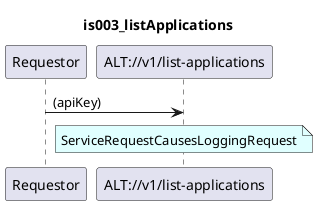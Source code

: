 @startuml is003_listApplications
skinparam responseMessageBelowArrow true

title
is003_listApplications
end title

participant "Requestor" as requestor
participant "ALT://v1/list-applications" as alt

requestor -> alt : (apiKey)

note over alt #LightCyan
ServiceRequestCausesLoggingRequest
end note

@enduml